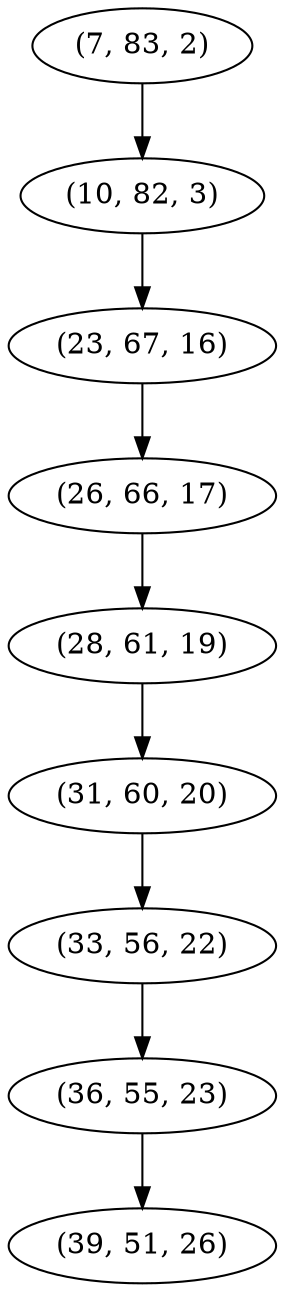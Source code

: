 digraph tree {
    "(7, 83, 2)";
    "(10, 82, 3)";
    "(23, 67, 16)";
    "(26, 66, 17)";
    "(28, 61, 19)";
    "(31, 60, 20)";
    "(33, 56, 22)";
    "(36, 55, 23)";
    "(39, 51, 26)";
    "(7, 83, 2)" -> "(10, 82, 3)";
    "(10, 82, 3)" -> "(23, 67, 16)";
    "(23, 67, 16)" -> "(26, 66, 17)";
    "(26, 66, 17)" -> "(28, 61, 19)";
    "(28, 61, 19)" -> "(31, 60, 20)";
    "(31, 60, 20)" -> "(33, 56, 22)";
    "(33, 56, 22)" -> "(36, 55, 23)";
    "(36, 55, 23)" -> "(39, 51, 26)";
}
